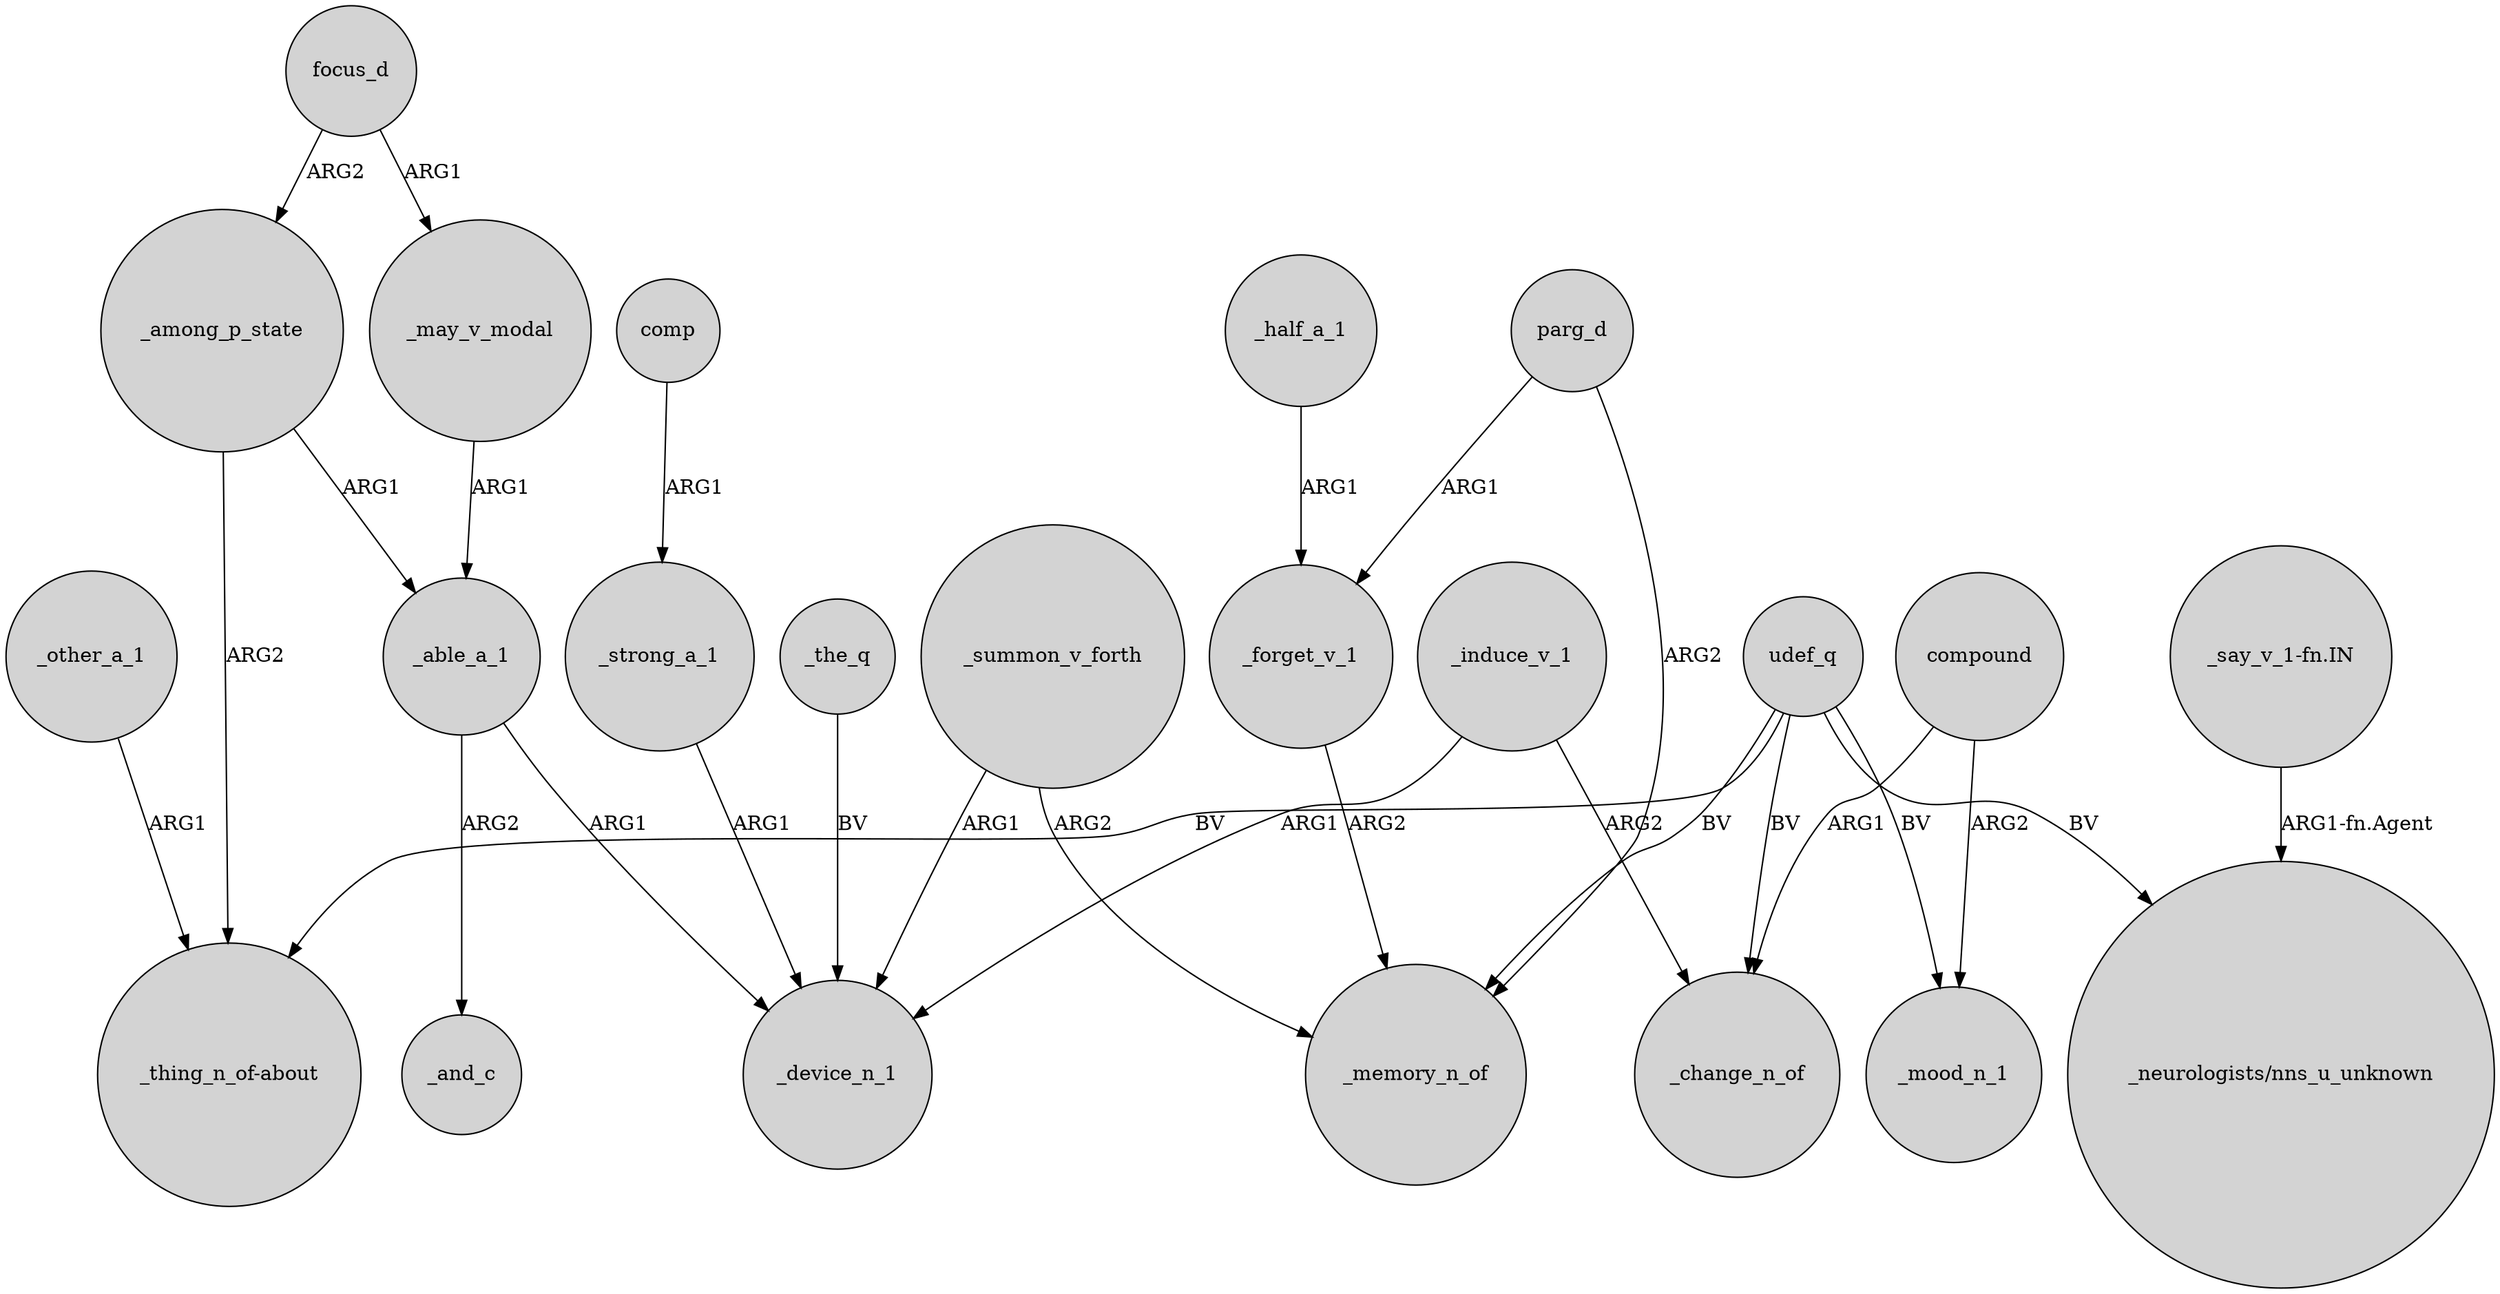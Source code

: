 digraph {
	node [shape=circle style=filled]
	udef_q -> "_thing_n_of-about" [label=BV]
	_able_a_1 -> _and_c [label=ARG2]
	_half_a_1 -> _forget_v_1 [label=ARG1]
	parg_d -> _memory_n_of [label=ARG2]
	"_say_v_1-fn.IN" -> "_neurologists/nns_u_unknown" [label="ARG1-fn.Agent"]
	_summon_v_forth -> _device_n_1 [label=ARG1]
	_strong_a_1 -> _device_n_1 [label=ARG1]
	focus_d -> _may_v_modal [label=ARG1]
	_summon_v_forth -> _memory_n_of [label=ARG2]
	udef_q -> "_neurologists/nns_u_unknown" [label=BV]
	_among_p_state -> _able_a_1 [label=ARG1]
	udef_q -> _memory_n_of [label=BV]
	_other_a_1 -> "_thing_n_of-about" [label=ARG1]
	comp -> _strong_a_1 [label=ARG1]
	_induce_v_1 -> _device_n_1 [label=ARG1]
	udef_q -> _change_n_of [label=BV]
	udef_q -> _mood_n_1 [label=BV]
	compound -> _change_n_of [label=ARG1]
	parg_d -> _forget_v_1 [label=ARG1]
	_forget_v_1 -> _memory_n_of [label=ARG2]
	_induce_v_1 -> _change_n_of [label=ARG2]
	compound -> _mood_n_1 [label=ARG2]
	focus_d -> _among_p_state [label=ARG2]
	_the_q -> _device_n_1 [label=BV]
	_may_v_modal -> _able_a_1 [label=ARG1]
	_among_p_state -> "_thing_n_of-about" [label=ARG2]
	_able_a_1 -> _device_n_1 [label=ARG1]
}

